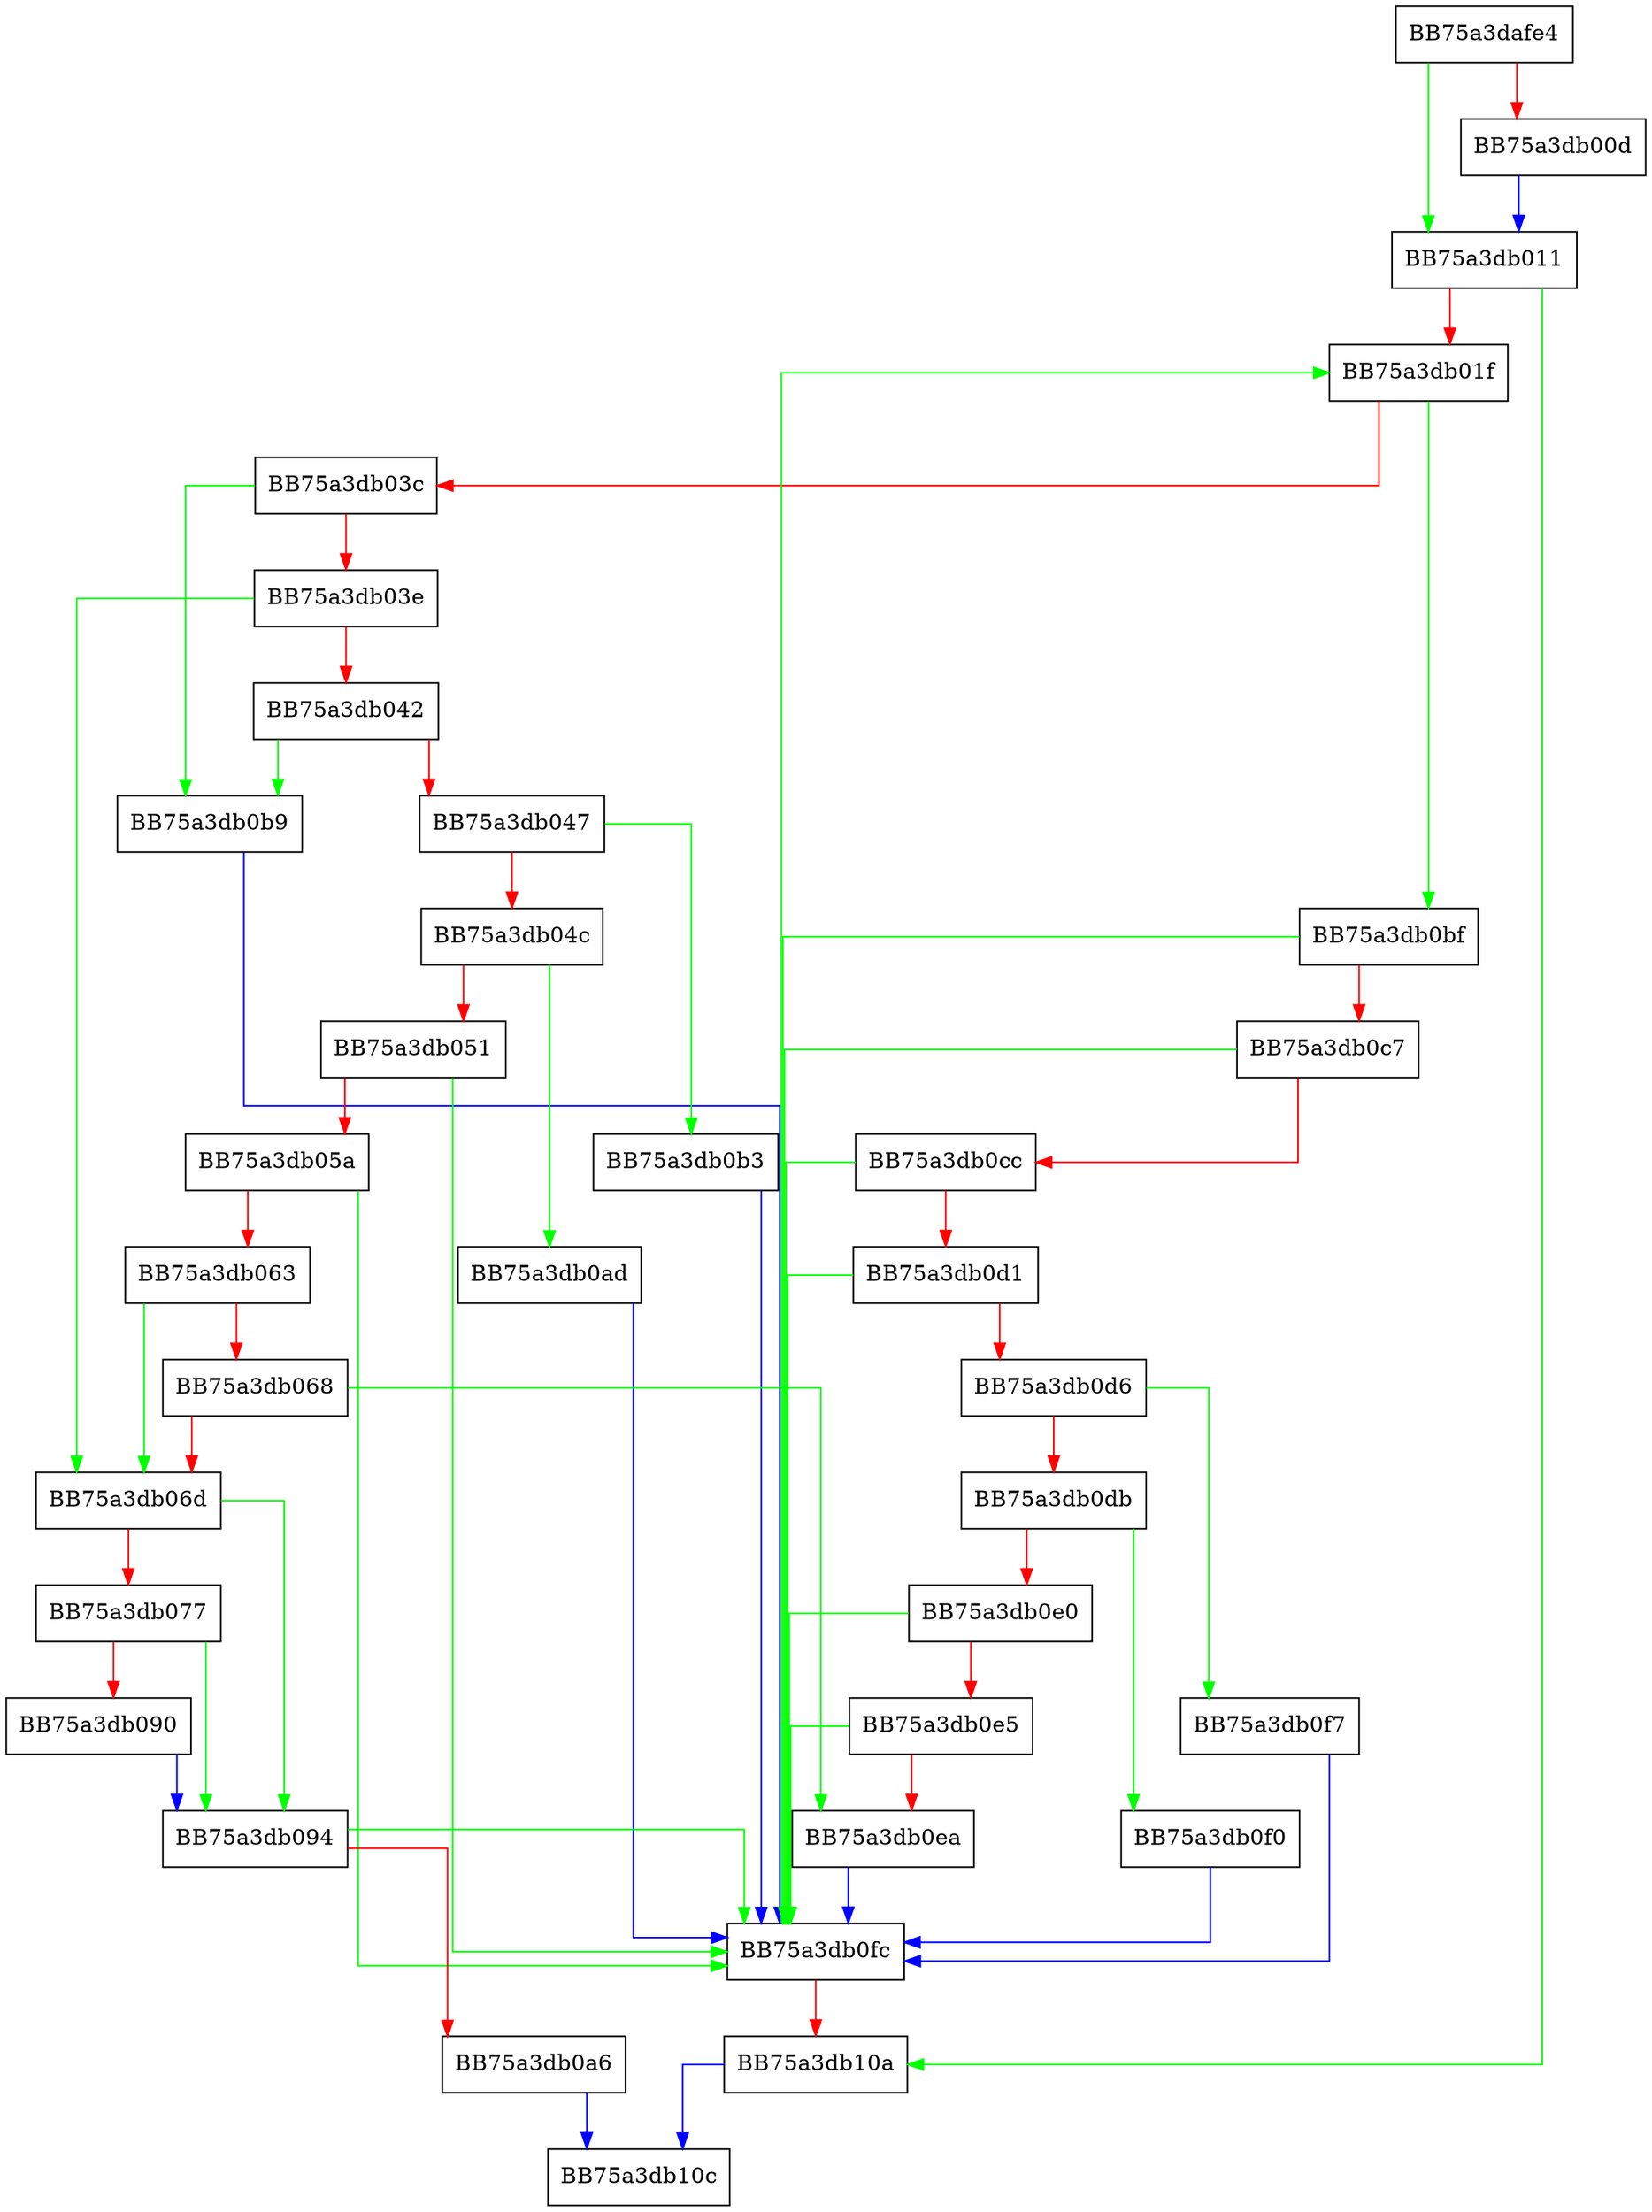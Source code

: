 digraph CheckForActiveThreat {
  node [shape="box"];
  graph [splines=ortho];
  BB75a3dafe4 -> BB75a3db011 [color="green"];
  BB75a3dafe4 -> BB75a3db00d [color="red"];
  BB75a3db00d -> BB75a3db011 [color="blue"];
  BB75a3db011 -> BB75a3db10a [color="green"];
  BB75a3db011 -> BB75a3db01f [color="red"];
  BB75a3db01f -> BB75a3db0bf [color="green"];
  BB75a3db01f -> BB75a3db03c [color="red"];
  BB75a3db03c -> BB75a3db0b9 [color="green"];
  BB75a3db03c -> BB75a3db03e [color="red"];
  BB75a3db03e -> BB75a3db06d [color="green"];
  BB75a3db03e -> BB75a3db042 [color="red"];
  BB75a3db042 -> BB75a3db0b9 [color="green"];
  BB75a3db042 -> BB75a3db047 [color="red"];
  BB75a3db047 -> BB75a3db0b3 [color="green"];
  BB75a3db047 -> BB75a3db04c [color="red"];
  BB75a3db04c -> BB75a3db0ad [color="green"];
  BB75a3db04c -> BB75a3db051 [color="red"];
  BB75a3db051 -> BB75a3db0fc [color="green"];
  BB75a3db051 -> BB75a3db05a [color="red"];
  BB75a3db05a -> BB75a3db0fc [color="green"];
  BB75a3db05a -> BB75a3db063 [color="red"];
  BB75a3db063 -> BB75a3db06d [color="green"];
  BB75a3db063 -> BB75a3db068 [color="red"];
  BB75a3db068 -> BB75a3db0ea [color="green"];
  BB75a3db068 -> BB75a3db06d [color="red"];
  BB75a3db06d -> BB75a3db094 [color="green"];
  BB75a3db06d -> BB75a3db077 [color="red"];
  BB75a3db077 -> BB75a3db094 [color="green"];
  BB75a3db077 -> BB75a3db090 [color="red"];
  BB75a3db090 -> BB75a3db094 [color="blue"];
  BB75a3db094 -> BB75a3db0fc [color="green"];
  BB75a3db094 -> BB75a3db0a6 [color="red"];
  BB75a3db0a6 -> BB75a3db10c [color="blue"];
  BB75a3db0ad -> BB75a3db0fc [color="blue"];
  BB75a3db0b3 -> BB75a3db0fc [color="blue"];
  BB75a3db0b9 -> BB75a3db0fc [color="blue"];
  BB75a3db0bf -> BB75a3db0fc [color="green"];
  BB75a3db0bf -> BB75a3db0c7 [color="red"];
  BB75a3db0c7 -> BB75a3db0fc [color="green"];
  BB75a3db0c7 -> BB75a3db0cc [color="red"];
  BB75a3db0cc -> BB75a3db0fc [color="green"];
  BB75a3db0cc -> BB75a3db0d1 [color="red"];
  BB75a3db0d1 -> BB75a3db0fc [color="green"];
  BB75a3db0d1 -> BB75a3db0d6 [color="red"];
  BB75a3db0d6 -> BB75a3db0f7 [color="green"];
  BB75a3db0d6 -> BB75a3db0db [color="red"];
  BB75a3db0db -> BB75a3db0f0 [color="green"];
  BB75a3db0db -> BB75a3db0e0 [color="red"];
  BB75a3db0e0 -> BB75a3db0fc [color="green"];
  BB75a3db0e0 -> BB75a3db0e5 [color="red"];
  BB75a3db0e5 -> BB75a3db0fc [color="green"];
  BB75a3db0e5 -> BB75a3db0ea [color="red"];
  BB75a3db0ea -> BB75a3db0fc [color="blue"];
  BB75a3db0f0 -> BB75a3db0fc [color="blue"];
  BB75a3db0f7 -> BB75a3db0fc [color="blue"];
  BB75a3db0fc -> BB75a3db01f [color="green"];
  BB75a3db0fc -> BB75a3db10a [color="red"];
  BB75a3db10a -> BB75a3db10c [color="blue"];
}